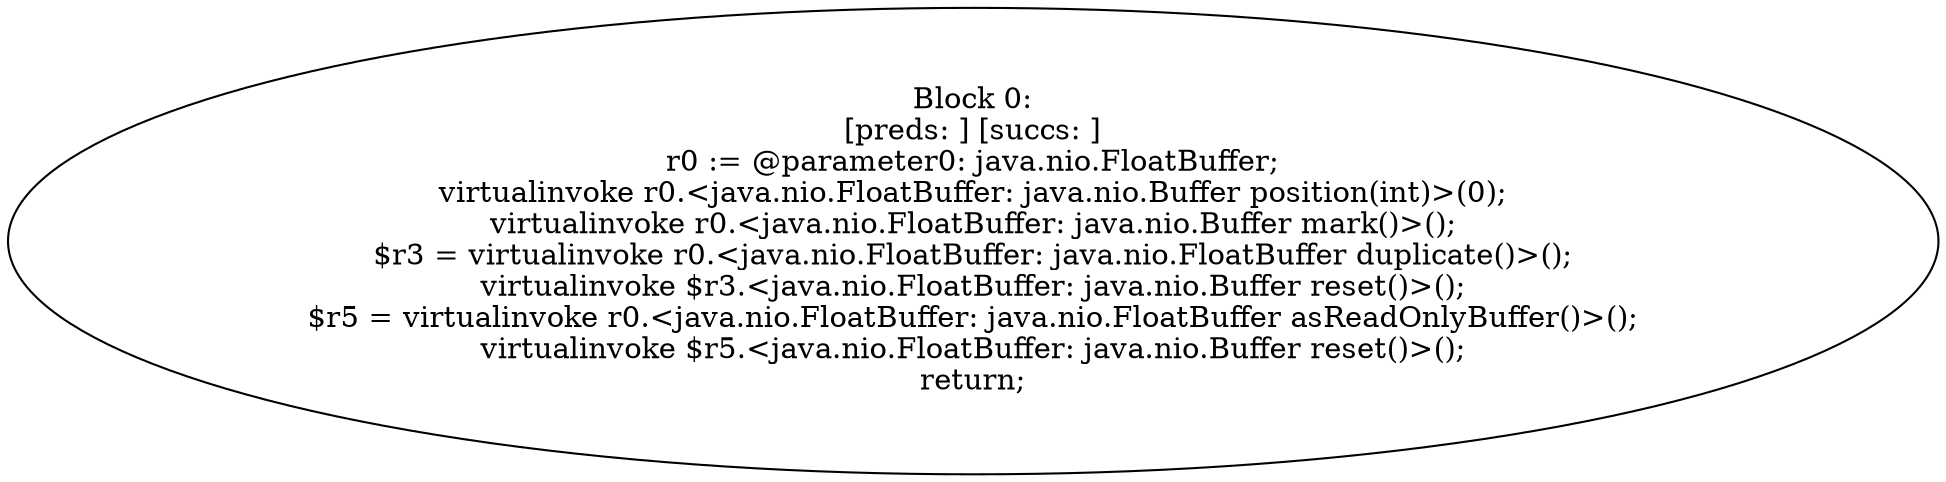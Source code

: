 digraph "unitGraph" {
    "Block 0:
[preds: ] [succs: ]
r0 := @parameter0: java.nio.FloatBuffer;
virtualinvoke r0.<java.nio.FloatBuffer: java.nio.Buffer position(int)>(0);
virtualinvoke r0.<java.nio.FloatBuffer: java.nio.Buffer mark()>();
$r3 = virtualinvoke r0.<java.nio.FloatBuffer: java.nio.FloatBuffer duplicate()>();
virtualinvoke $r3.<java.nio.FloatBuffer: java.nio.Buffer reset()>();
$r5 = virtualinvoke r0.<java.nio.FloatBuffer: java.nio.FloatBuffer asReadOnlyBuffer()>();
virtualinvoke $r5.<java.nio.FloatBuffer: java.nio.Buffer reset()>();
return;
"
}

